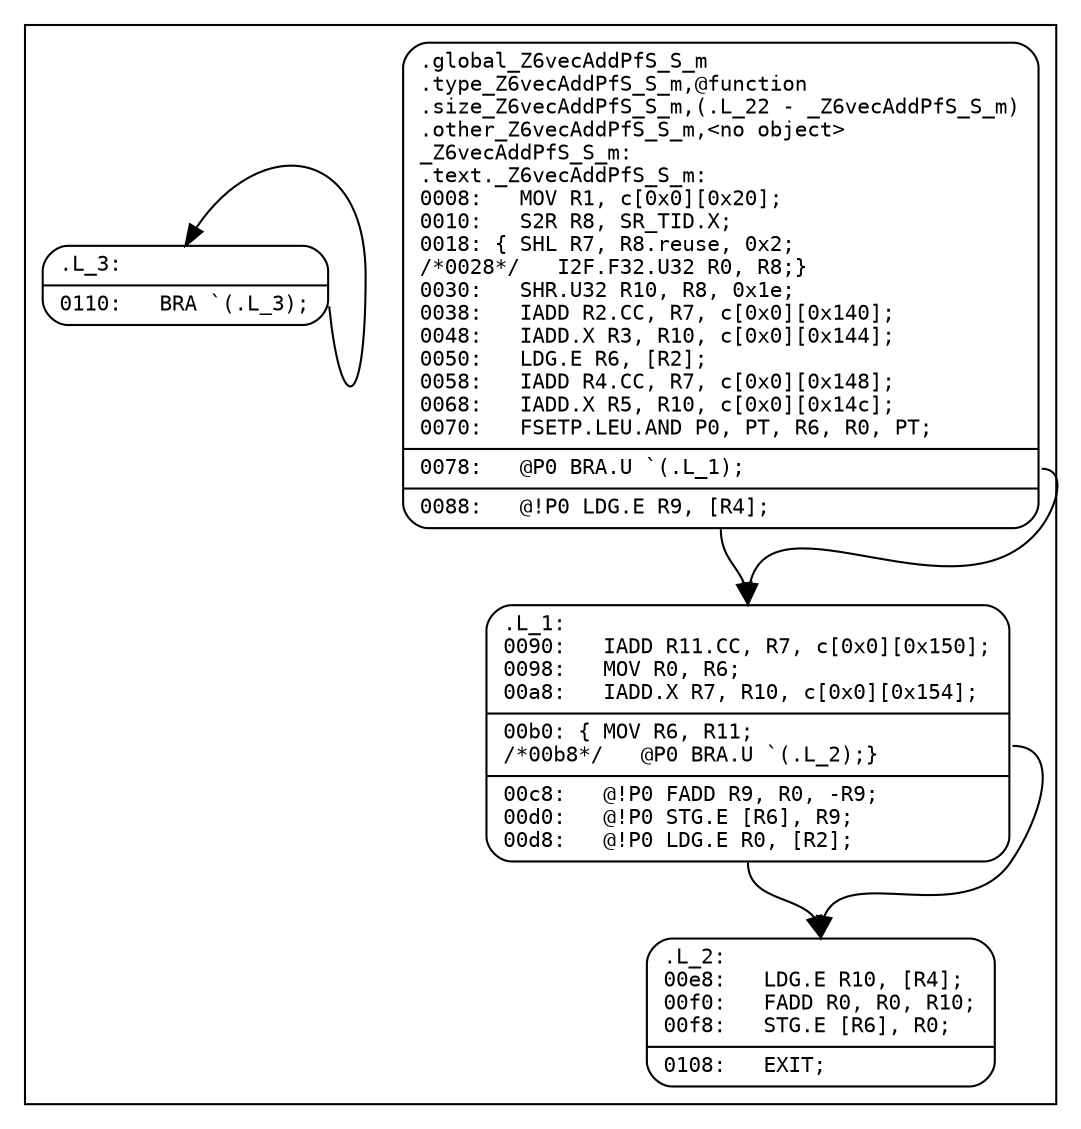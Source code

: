 digraph f {
subgraph "cluster__Z6vecAddPfS_S_m" {
node [fontname="Courier",fontsize=10,shape=Mrecord];
"_Z6vecAddPfS_S_m"
[label="{<entry>	.global		_Z6vecAddPfS_S_m\l	.type		_Z6vecAddPfS_S_m,@function\l	.size		_Z6vecAddPfS_S_m,(.L_22\ -\ _Z6vecAddPfS_S_m)\l	.other		_Z6vecAddPfS_S_m,\<no\ object\>\l_Z6vecAddPfS_S_m:\l.text._Z6vecAddPfS_S_m:\l0008:\ \ \ MOV\ R1,\ c\[0x0\]\[0x20\];\l0010:\ \ \ S2R\ R8,\ SR_TID.X;\l0018:\ \{\ SHL\ R7,\ R8.reuse,\ 0x2;\l/*0028*/\ \ \ I2F.F32.U32\ R0,\ R8;\}\l0030:\ \ \ SHR.U32\ R10,\ R8,\ 0x1e;\l0038:\ \ \ IADD\ R2.CC,\ R7,\ c\[0x0\]\[0x140\];\l0048:\ \ \ IADD.X\ R3,\ R10,\ c\[0x0\]\[0x144\];\l0050:\ \ \ LDG.E\ R6,\ \[R2\];\l0058:\ \ \ IADD\ R4.CC,\ R7,\ c\[0x0\]\[0x148\];\l0068:\ \ \ IADD.X\ R5,\ R10,\ c\[0x0\]\[0x14c\];\l0070:\ \ \ FSETP.LEU.AND\ P0,\ PT,\ R6,\ R0,\ PT;\l|<exit0>0078:\ \ \ @P0\ BRA.U\ `(.L_1);\l|<exitpost0>0088:\ \ \ @!P0\ LDG.E\ R9,\ \[R4\];\l}"]
"_Z6vecAddPfS_S_m":exit0:e -> ".L_1":entry:n [style=solid];
"_Z6vecAddPfS_S_m":exitpost0:s -> ".L_1":entry:n [style=solid];
node [fontname="Courier",fontsize=10,shape=Mrecord];
".L_1"
[label="{<entry>.L_1:\l0090:\ \ \ IADD\ R11.CC,\ R7,\ c\[0x0\]\[0x150\];\l0098:\ \ \ MOV\ R0,\ R6;\l00a8:\ \ \ IADD.X\ R7,\ R10,\ c\[0x0\]\[0x154\];\l|<exit0>00b0:\ \{\ MOV\ R6,\ R11;\l/*00b8*/\ \ \ @P0\ BRA.U\ `(.L_2);\}\l|<exitpost0>00c8:\ \ \ @!P0\ FADD\ R9,\ R0,\ -R9;\l00d0:\ \ \ @!P0\ STG.E\ \[R6\],\ R9;\l00d8:\ \ \ @!P0\ LDG.E\ R0,\ \[R2\];\l}"]
".L_1":exit0:e -> ".L_2":entry:n [style=solid];
".L_1":exitpost0:s -> ".L_2":entry:n [style=solid];
node [fontname="Courier",fontsize=10,shape=Mrecord];
".L_2"
[label="{<entry>.L_2:\l00e8:\ \ \ LDG.E\ R10,\ \[R4\];\l00f0:\ \ \ FADD\ R0,\ R0,\ R10;\l00f8:\ \ \ STG.E\ \[R6\],\ R0;\l|<exit0>0108:\ \ \ EXIT;\l}"]
node [fontname="Courier",fontsize=10,shape=Mrecord];
".L_3"
[label="{<entry>.L_3:\l|<exit0>0110:\ \ \ BRA\ `(.L_3);\l}"]
".L_3":exit0:e -> ".L_3":entry:n [style=solid];
}
}
